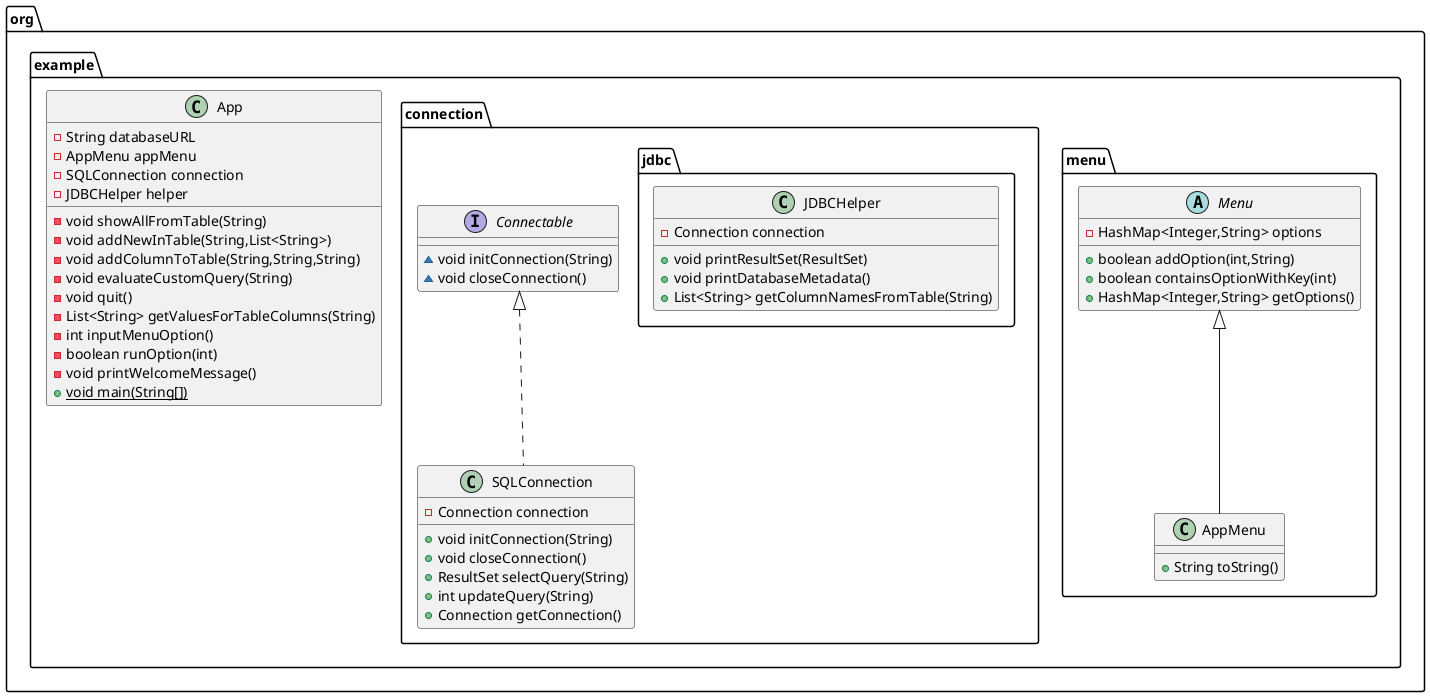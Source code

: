 @startuml
abstract class org.example.menu.Menu {
- HashMap<Integer,String> options
+ boolean addOption(int,String)
+ boolean containsOptionWithKey(int)
+ HashMap<Integer,String> getOptions()
}
class org.example.connection.jdbc.JDBCHelper {
- Connection connection
+ void printResultSet(ResultSet)
+ void printDatabaseMetadata()
+ List<String> getColumnNamesFromTable(String)
}
class org.example.connection.SQLConnection {
- Connection connection
+ void initConnection(String)
+ void closeConnection()
+ ResultSet selectQuery(String)
+ int updateQuery(String)
+ Connection getConnection()
}
class org.example.menu.AppMenu {
+ String toString()
}
interface org.example.connection.Connectable {
~ void initConnection(String)
~ void closeConnection()
}
class org.example.App {
- String databaseURL
- AppMenu appMenu
- SQLConnection connection
- JDBCHelper helper
- void showAllFromTable(String)
- void addNewInTable(String,List<String>)
- void addColumnToTable(String,String,String)
- void evaluateCustomQuery(String)
- void quit()
- List<String> getValuesForTableColumns(String)
- int inputMenuOption()
- boolean runOption(int)
- void printWelcomeMessage()
+ {static} void main(String[])
}


org.example.connection.Connectable <|.. org.example.connection.SQLConnection
org.example.menu.Menu <|-- org.example.menu.AppMenu
@enduml